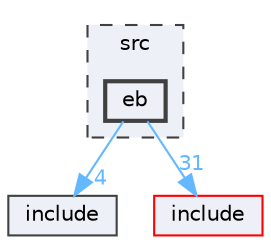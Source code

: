 digraph "src/eb"
{
 // LATEX_PDF_SIZE
  bgcolor="transparent";
  edge [fontname=Helvetica,fontsize=10,labelfontname=Helvetica,labelfontsize=10];
  node [fontname=Helvetica,fontsize=10,shape=box,height=0.2,width=0.4];
  compound=true
  subgraph clusterdir_68267d1309a1af8e8297ef4c3efbcdba {
    graph [ bgcolor="#edf0f7", pencolor="grey25", label="src", fontname=Helvetica,fontsize=10 style="filled,dashed", URL="dir_68267d1309a1af8e8297ef4c3efbcdba.html",tooltip=""]
  dir_d2eb5627f13518f383bc6dea594584f9 [label="eb", fillcolor="#edf0f7", color="grey25", style="filled,bold", URL="dir_d2eb5627f13518f383bc6dea594584f9.html",tooltip=""];
  }
  dir_7db0c2058728c0cc11dd629f56b2188c [label="include", fillcolor="#edf0f7", color="grey25", style="filled", URL="dir_7db0c2058728c0cc11dd629f56b2188c.html",tooltip=""];
  dir_d44c64559bbebec7f509842c48db8b23 [label="include", fillcolor="#edf0f7", color="red", style="filled", URL="dir_d44c64559bbebec7f509842c48db8b23.html",tooltip=""];
  dir_d2eb5627f13518f383bc6dea594584f9->dir_7db0c2058728c0cc11dd629f56b2188c [headlabel="4", labeldistance=1.5 headhref="dir_000005_000014.html" href="dir_000005_000014.html" color="steelblue1" fontcolor="steelblue1"];
  dir_d2eb5627f13518f383bc6dea594584f9->dir_d44c64559bbebec7f509842c48db8b23 [headlabel="31", labeldistance=1.5 headhref="dir_000005_000013.html" href="dir_000005_000013.html" color="steelblue1" fontcolor="steelblue1"];
}

